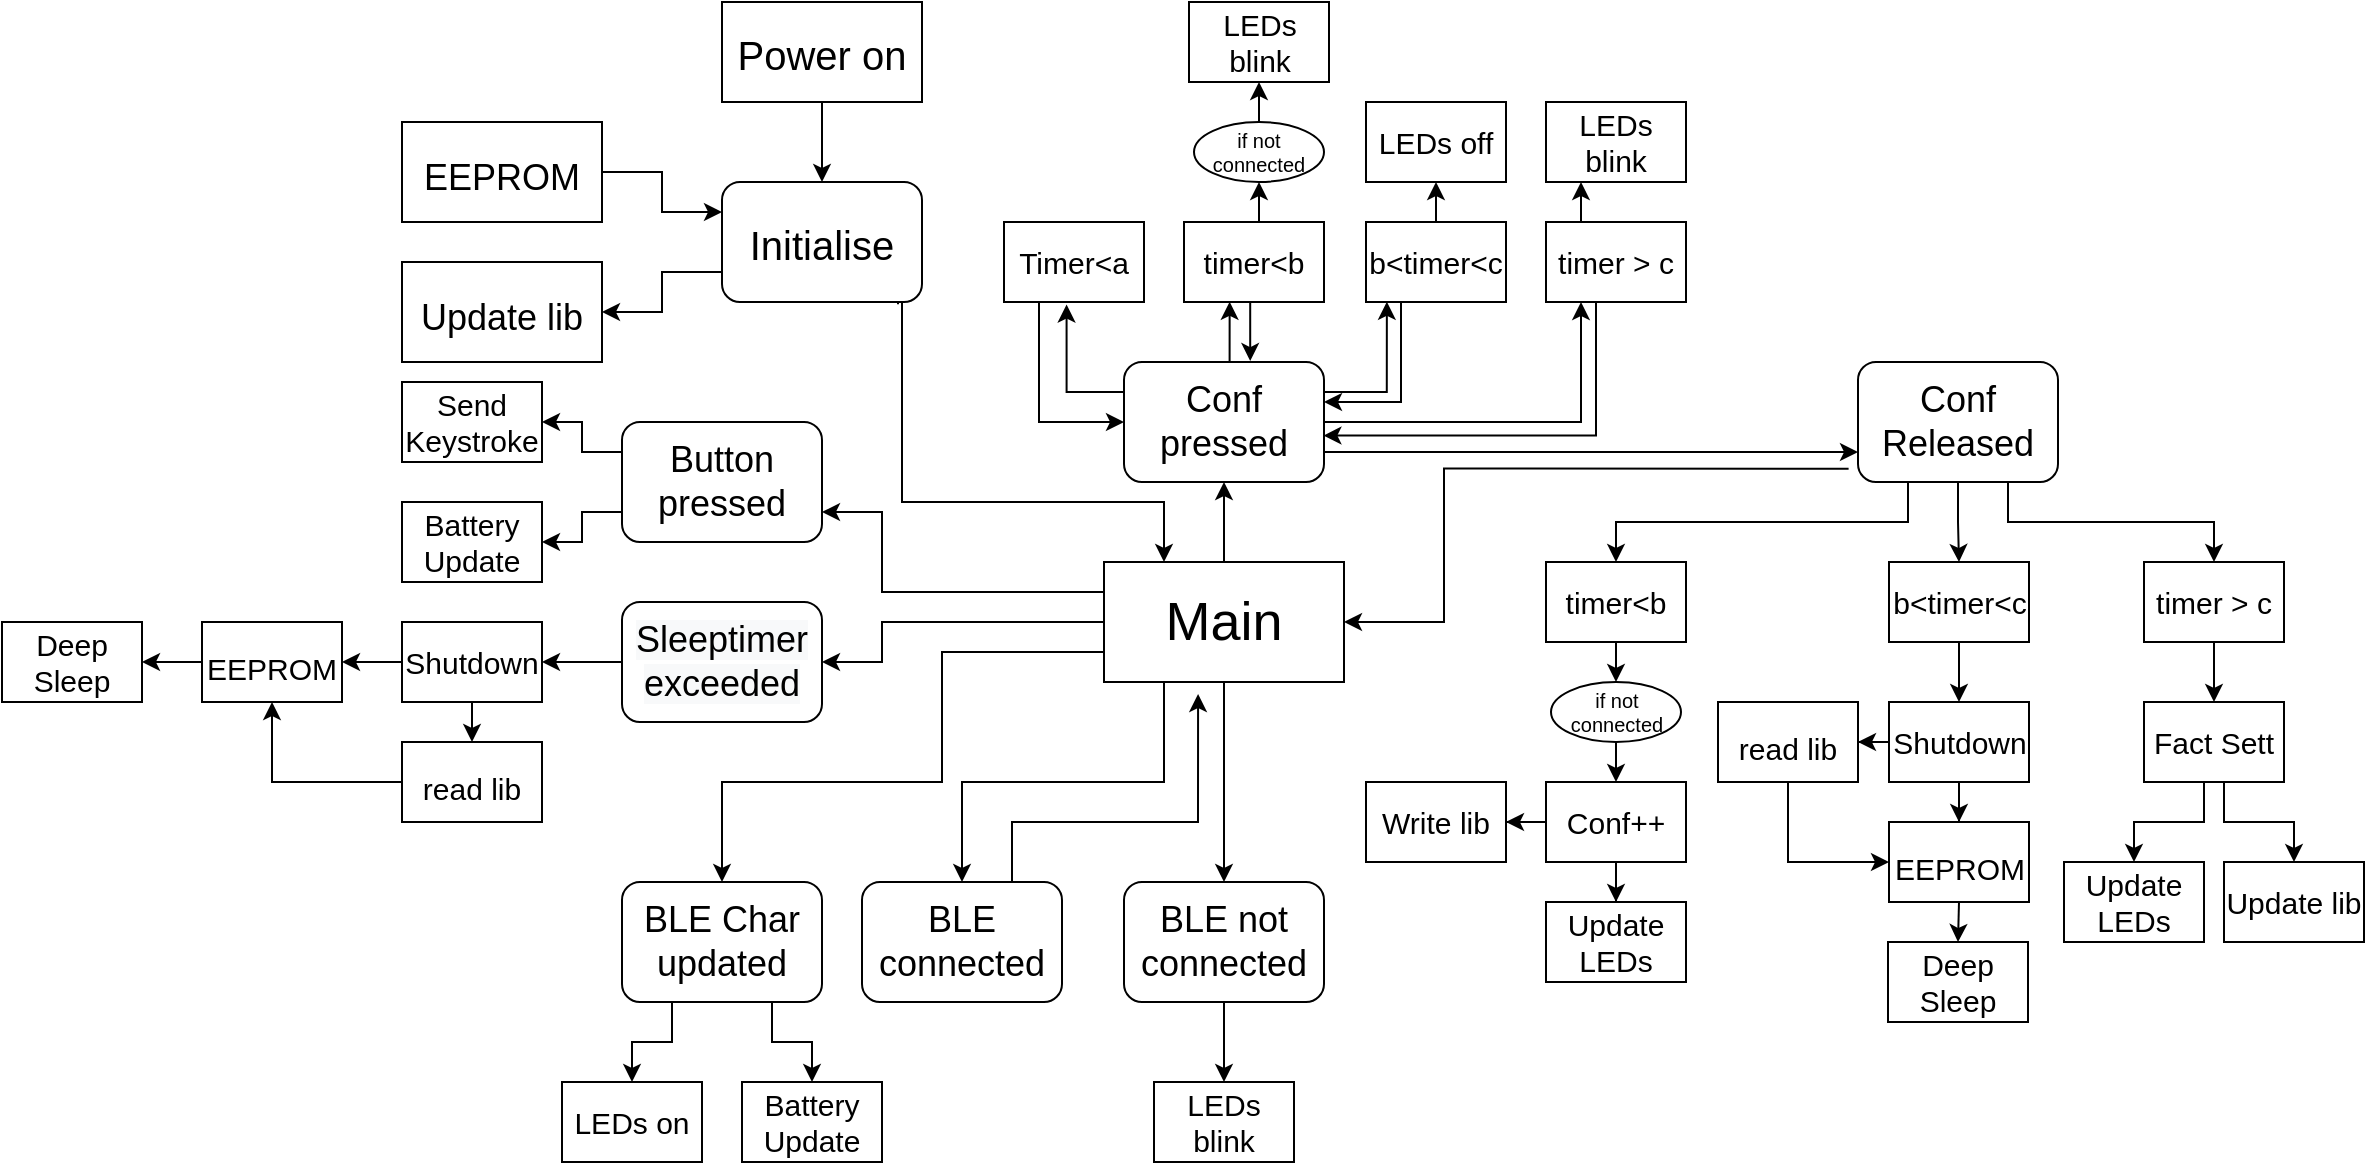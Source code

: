 <mxfile version="15.8.6" type="device"><diagram id="Z94yjj-HfkPt6-_1WQHR" name="Page-1"><mxGraphModel dx="2249" dy="705" grid="1" gridSize="10" guides="1" tooltips="1" connect="1" arrows="1" fold="1" page="1" pageScale="1" pageWidth="827" pageHeight="1169" math="0" shadow="0"><root><mxCell id="0"/><mxCell id="1" parent="0"/><mxCell id="6Ux2BfcbhiUZ5NhxdtOk-13" style="edgeStyle=orthogonalEdgeStyle;rounded=0;orthogonalLoop=1;jettySize=auto;html=1;fontSize=18;" parent="1" source="6Ux2BfcbhiUZ5NhxdtOk-1" target="6Ux2BfcbhiUZ5NhxdtOk-12" edge="1"><mxGeometry relative="1" as="geometry"/></mxCell><mxCell id="6Ux2BfcbhiUZ5NhxdtOk-123" style="edgeStyle=orthogonalEdgeStyle;rounded=0;orthogonalLoop=1;jettySize=auto;html=1;exitX=0;exitY=0.5;exitDx=0;exitDy=0;entryX=1;entryY=0.5;entryDx=0;entryDy=0;fontSize=15;" parent="1" source="6Ux2BfcbhiUZ5NhxdtOk-1" target="6Ux2BfcbhiUZ5NhxdtOk-120" edge="1"><mxGeometry relative="1" as="geometry"><Array as="points"><mxPoint x="360" y="390"/><mxPoint x="360" y="410"/></Array></mxGeometry></mxCell><mxCell id="6Ux2BfcbhiUZ5NhxdtOk-124" style="edgeStyle=orthogonalEdgeStyle;rounded=0;orthogonalLoop=1;jettySize=auto;html=1;exitX=0;exitY=0.75;exitDx=0;exitDy=0;fontSize=15;" parent="1" source="6Ux2BfcbhiUZ5NhxdtOk-1" edge="1"><mxGeometry relative="1" as="geometry"><mxPoint x="280" y="520" as="targetPoint"/><Array as="points"><mxPoint x="390" y="405"/><mxPoint x="390" y="470"/><mxPoint x="280" y="470"/></Array></mxGeometry></mxCell><mxCell id="6Ux2BfcbhiUZ5NhxdtOk-125" style="edgeStyle=orthogonalEdgeStyle;rounded=0;orthogonalLoop=1;jettySize=auto;html=1;exitX=0.25;exitY=1;exitDx=0;exitDy=0;entryX=0.5;entryY=0;entryDx=0;entryDy=0;fontSize=15;" parent="1" source="6Ux2BfcbhiUZ5NhxdtOk-1" target="6Ux2BfcbhiUZ5NhxdtOk-118" edge="1"><mxGeometry relative="1" as="geometry"/></mxCell><mxCell id="6Ux2BfcbhiUZ5NhxdtOk-126" style="edgeStyle=orthogonalEdgeStyle;rounded=0;orthogonalLoop=1;jettySize=auto;html=1;exitX=0.5;exitY=1;exitDx=0;exitDy=0;entryX=0.5;entryY=0;entryDx=0;entryDy=0;fontSize=15;" parent="1" source="6Ux2BfcbhiUZ5NhxdtOk-1" target="6Ux2BfcbhiUZ5NhxdtOk-119" edge="1"><mxGeometry relative="1" as="geometry"/></mxCell><mxCell id="6Ux2BfcbhiUZ5NhxdtOk-161" style="edgeStyle=orthogonalEdgeStyle;rounded=0;orthogonalLoop=1;jettySize=auto;html=1;exitX=0;exitY=0.25;exitDx=0;exitDy=0;entryX=1;entryY=0.75;entryDx=0;entryDy=0;fontSize=15;" parent="1" source="6Ux2BfcbhiUZ5NhxdtOk-1" target="6Ux2BfcbhiUZ5NhxdtOk-160" edge="1"><mxGeometry relative="1" as="geometry"><Array as="points"><mxPoint x="360" y="375"/><mxPoint x="360" y="335"/></Array></mxGeometry></mxCell><mxCell id="6Ux2BfcbhiUZ5NhxdtOk-1" value="&lt;font style=&quot;font-size: 27px&quot;&gt;Main&lt;/font&gt;" style="rounded=0;whiteSpace=wrap;html=1;fontSize=27;" parent="1" vertex="1"><mxGeometry x="471" y="360" width="120" height="60" as="geometry"/></mxCell><mxCell id="6Ux2BfcbhiUZ5NhxdtOk-11" style="edgeStyle=orthogonalEdgeStyle;rounded=0;orthogonalLoop=1;jettySize=auto;html=1;exitX=0;exitY=0.75;exitDx=0;exitDy=0;entryX=1;entryY=0.5;entryDx=0;entryDy=0;fontSize=20;" parent="1" source="6Ux2BfcbhiUZ5NhxdtOk-2" target="6Ux2BfcbhiUZ5NhxdtOk-9" edge="1"><mxGeometry relative="1" as="geometry"/></mxCell><mxCell id="6Ux2BfcbhiUZ5NhxdtOk-157" style="edgeStyle=orthogonalEdgeStyle;rounded=0;orthogonalLoop=1;jettySize=auto;html=1;exitX=0.88;exitY=1.019;exitDx=0;exitDy=0;entryX=0.25;entryY=0;entryDx=0;entryDy=0;fontSize=15;exitPerimeter=0;" parent="1" source="6Ux2BfcbhiUZ5NhxdtOk-2" target="6Ux2BfcbhiUZ5NhxdtOk-1" edge="1"><mxGeometry relative="1" as="geometry"><Array as="points"><mxPoint x="368" y="230"/><mxPoint x="370" y="230"/><mxPoint x="370" y="330"/><mxPoint x="501" y="330"/></Array></mxGeometry></mxCell><mxCell id="6Ux2BfcbhiUZ5NhxdtOk-2" value="&lt;font style=&quot;font-size: 20px&quot;&gt;Initialise&lt;/font&gt;" style="rounded=1;whiteSpace=wrap;html=1;fontSize=27;" parent="1" vertex="1"><mxGeometry x="280" y="170" width="100" height="60" as="geometry"/></mxCell><mxCell id="6Ux2BfcbhiUZ5NhxdtOk-6" style="edgeStyle=orthogonalEdgeStyle;rounded=0;orthogonalLoop=1;jettySize=auto;html=1;fontSize=20;" parent="1" source="6Ux2BfcbhiUZ5NhxdtOk-5" target="6Ux2BfcbhiUZ5NhxdtOk-2" edge="1"><mxGeometry relative="1" as="geometry"/></mxCell><mxCell id="6Ux2BfcbhiUZ5NhxdtOk-5" value="&lt;font style=&quot;font-size: 20px&quot;&gt;Power on&lt;/font&gt;" style="rounded=0;whiteSpace=wrap;html=1;fontSize=27;" parent="1" vertex="1"><mxGeometry x="280" y="80" width="100" height="50" as="geometry"/></mxCell><mxCell id="6Ux2BfcbhiUZ5NhxdtOk-8" style="edgeStyle=orthogonalEdgeStyle;rounded=0;orthogonalLoop=1;jettySize=auto;html=1;fontSize=20;entryX=0;entryY=0.25;entryDx=0;entryDy=0;" parent="1" source="6Ux2BfcbhiUZ5NhxdtOk-7" target="6Ux2BfcbhiUZ5NhxdtOk-2" edge="1"><mxGeometry relative="1" as="geometry"/></mxCell><mxCell id="6Ux2BfcbhiUZ5NhxdtOk-7" value="&lt;font style=&quot;font-size: 18px&quot;&gt;EEPROM&lt;/font&gt;" style="rounded=0;whiteSpace=wrap;html=1;fontSize=27;" parent="1" vertex="1"><mxGeometry x="120" y="140" width="100" height="50" as="geometry"/></mxCell><mxCell id="6Ux2BfcbhiUZ5NhxdtOk-9" value="&lt;font style=&quot;font-size: 18px&quot;&gt;Update lib&lt;/font&gt;" style="rounded=0;whiteSpace=wrap;html=1;fontSize=27;" parent="1" vertex="1"><mxGeometry x="120" y="210" width="100" height="50" as="geometry"/></mxCell><mxCell id="6Ux2BfcbhiUZ5NhxdtOk-54" style="edgeStyle=orthogonalEdgeStyle;rounded=0;orthogonalLoop=1;jettySize=auto;html=1;exitX=0;exitY=0.25;exitDx=0;exitDy=0;entryX=0.447;entryY=1.032;entryDx=0;entryDy=0;entryPerimeter=0;fontSize=15;" parent="1" source="6Ux2BfcbhiUZ5NhxdtOk-12" target="6Ux2BfcbhiUZ5NhxdtOk-50" edge="1"><mxGeometry relative="1" as="geometry"/></mxCell><mxCell id="6Ux2BfcbhiUZ5NhxdtOk-56" value="" style="edgeStyle=orthogonalEdgeStyle;rounded=0;orthogonalLoop=1;jettySize=auto;html=1;fontSize=15;" parent="1" source="6Ux2BfcbhiUZ5NhxdtOk-12" target="6Ux2BfcbhiUZ5NhxdtOk-55" edge="1"><mxGeometry relative="1" as="geometry"><Array as="points"><mxPoint x="621" y="305"/><mxPoint x="621" y="305"/></Array></mxGeometry></mxCell><mxCell id="6Ux2BfcbhiUZ5NhxdtOk-61" style="edgeStyle=orthogonalEdgeStyle;rounded=0;orthogonalLoop=1;jettySize=auto;html=1;exitX=1;exitY=0.25;exitDx=0;exitDy=0;entryX=0.149;entryY=0.997;entryDx=0;entryDy=0;entryPerimeter=0;fontSize=15;" parent="1" source="6Ux2BfcbhiUZ5NhxdtOk-12" target="6Ux2BfcbhiUZ5NhxdtOk-21" edge="1"><mxGeometry relative="1" as="geometry"/></mxCell><mxCell id="6Ux2BfcbhiUZ5NhxdtOk-63" style="edgeStyle=orthogonalEdgeStyle;rounded=0;orthogonalLoop=1;jettySize=auto;html=1;exitX=1;exitY=0.5;exitDx=0;exitDy=0;entryX=0.25;entryY=1;entryDx=0;entryDy=0;fontSize=15;" parent="1" source="6Ux2BfcbhiUZ5NhxdtOk-12" target="6Ux2BfcbhiUZ5NhxdtOk-30" edge="1"><mxGeometry relative="1" as="geometry"/></mxCell><mxCell id="6Ux2BfcbhiUZ5NhxdtOk-67" style="edgeStyle=orthogonalEdgeStyle;rounded=0;orthogonalLoop=1;jettySize=auto;html=1;exitX=0.5;exitY=0;exitDx=0;exitDy=0;entryX=0.326;entryY=0.997;entryDx=0;entryDy=0;entryPerimeter=0;fontSize=15;" parent="1" source="6Ux2BfcbhiUZ5NhxdtOk-12" target="6Ux2BfcbhiUZ5NhxdtOk-66" edge="1"><mxGeometry relative="1" as="geometry"/></mxCell><mxCell id="6Ux2BfcbhiUZ5NhxdtOk-12" value="&lt;font style=&quot;font-size: 18px&quot;&gt;Conf pressed&lt;/font&gt;" style="rounded=1;whiteSpace=wrap;html=1;fontSize=18;" parent="1" vertex="1"><mxGeometry x="481" y="260" width="100" height="60" as="geometry"/></mxCell><mxCell id="6Ux2BfcbhiUZ5NhxdtOk-24" style="edgeStyle=orthogonalEdgeStyle;rounded=0;orthogonalLoop=1;jettySize=auto;html=1;exitX=0.5;exitY=0;exitDx=0;exitDy=0;entryX=0.5;entryY=1;entryDx=0;entryDy=0;fontSize=15;" parent="1" source="6Ux2BfcbhiUZ5NhxdtOk-21" target="6Ux2BfcbhiUZ5NhxdtOk-23" edge="1"><mxGeometry relative="1" as="geometry"/></mxCell><mxCell id="6Ux2BfcbhiUZ5NhxdtOk-62" style="edgeStyle=orthogonalEdgeStyle;rounded=0;orthogonalLoop=1;jettySize=auto;html=1;exitX=0.25;exitY=1;exitDx=0;exitDy=0;entryX=1;entryY=0.333;entryDx=0;entryDy=0;entryPerimeter=0;fontSize=15;" parent="1" source="6Ux2BfcbhiUZ5NhxdtOk-21" target="6Ux2BfcbhiUZ5NhxdtOk-12" edge="1"><mxGeometry relative="1" as="geometry"/></mxCell><mxCell id="6Ux2BfcbhiUZ5NhxdtOk-21" value="&lt;font style=&quot;font-size: 15px&quot;&gt;b&amp;lt;timer&amp;lt;c&lt;/font&gt;" style="rounded=0;whiteSpace=wrap;html=1;fontSize=10;" parent="1" vertex="1"><mxGeometry x="602" y="190" width="70" height="40" as="geometry"/></mxCell><mxCell id="6Ux2BfcbhiUZ5NhxdtOk-23" value="LEDs off" style="rounded=0;whiteSpace=wrap;html=1;fontSize=15;" parent="1" vertex="1"><mxGeometry x="602" y="130" width="70" height="40" as="geometry"/></mxCell><mxCell id="6Ux2BfcbhiUZ5NhxdtOk-39" style="edgeStyle=orthogonalEdgeStyle;rounded=0;orthogonalLoop=1;jettySize=auto;html=1;exitX=0.25;exitY=0;exitDx=0;exitDy=0;entryX=0.25;entryY=1;entryDx=0;entryDy=0;fontSize=15;" parent="1" source="6Ux2BfcbhiUZ5NhxdtOk-30" target="6Ux2BfcbhiUZ5NhxdtOk-34" edge="1"><mxGeometry relative="1" as="geometry"/></mxCell><mxCell id="6Ux2BfcbhiUZ5NhxdtOk-65" style="edgeStyle=orthogonalEdgeStyle;rounded=0;orthogonalLoop=1;jettySize=auto;html=1;entryX=0.997;entryY=0.613;entryDx=0;entryDy=0;entryPerimeter=0;fontSize=15;" parent="1" source="6Ux2BfcbhiUZ5NhxdtOk-30" target="6Ux2BfcbhiUZ5NhxdtOk-12" edge="1"><mxGeometry relative="1" as="geometry"><Array as="points"><mxPoint x="717" y="297"/></Array></mxGeometry></mxCell><mxCell id="6Ux2BfcbhiUZ5NhxdtOk-30" value="timer &amp;gt; c" style="rounded=0;whiteSpace=wrap;html=1;fontSize=15;" parent="1" vertex="1"><mxGeometry x="692" y="190" width="70" height="40" as="geometry"/></mxCell><mxCell id="6Ux2BfcbhiUZ5NhxdtOk-34" value="LEDs&lt;br&gt;blink" style="rounded=0;whiteSpace=wrap;html=1;fontSize=15;" parent="1" vertex="1"><mxGeometry x="692" y="130" width="70" height="40" as="geometry"/></mxCell><mxCell id="6Ux2BfcbhiUZ5NhxdtOk-53" style="edgeStyle=orthogonalEdgeStyle;rounded=0;orthogonalLoop=1;jettySize=auto;html=1;exitX=0.25;exitY=1;exitDx=0;exitDy=0;entryX=0;entryY=0.5;entryDx=0;entryDy=0;fontSize=15;" parent="1" source="6Ux2BfcbhiUZ5NhxdtOk-50" target="6Ux2BfcbhiUZ5NhxdtOk-12" edge="1"><mxGeometry relative="1" as="geometry"/></mxCell><mxCell id="6Ux2BfcbhiUZ5NhxdtOk-50" value="&lt;font style=&quot;font-size: 15px&quot;&gt;Timer&amp;lt;a&lt;/font&gt;" style="rounded=0;whiteSpace=wrap;html=1;fontSize=10;" parent="1" vertex="1"><mxGeometry x="421" y="190" width="70" height="40" as="geometry"/></mxCell><mxCell id="6Ux2BfcbhiUZ5NhxdtOk-82" style="edgeStyle=orthogonalEdgeStyle;rounded=0;orthogonalLoop=1;jettySize=auto;html=1;exitX=0.25;exitY=1;exitDx=0;exitDy=0;entryX=0.5;entryY=0;entryDx=0;entryDy=0;fontSize=15;" parent="1" source="6Ux2BfcbhiUZ5NhxdtOk-55" target="6Ux2BfcbhiUZ5NhxdtOk-81" edge="1"><mxGeometry relative="1" as="geometry"/></mxCell><mxCell id="6Ux2BfcbhiUZ5NhxdtOk-84" style="edgeStyle=orthogonalEdgeStyle;rounded=0;orthogonalLoop=1;jettySize=auto;html=1;exitX=0.75;exitY=1;exitDx=0;exitDy=0;entryX=0.5;entryY=0;entryDx=0;entryDy=0;fontSize=15;" parent="1" source="6Ux2BfcbhiUZ5NhxdtOk-55" target="6Ux2BfcbhiUZ5NhxdtOk-80" edge="1"><mxGeometry relative="1" as="geometry"/></mxCell><mxCell id="6Ux2BfcbhiUZ5NhxdtOk-116" style="edgeStyle=orthogonalEdgeStyle;rounded=0;orthogonalLoop=1;jettySize=auto;html=1;exitX=-0.047;exitY=0.889;exitDx=0;exitDy=0;entryX=1;entryY=0.5;entryDx=0;entryDy=0;fontSize=15;exitPerimeter=0;" parent="1" source="6Ux2BfcbhiUZ5NhxdtOk-55" target="6Ux2BfcbhiUZ5NhxdtOk-1" edge="1"><mxGeometry relative="1" as="geometry"><Array as="points"><mxPoint x="641" y="313"/><mxPoint x="641" y="390"/></Array></mxGeometry></mxCell><mxCell id="6Ux2BfcbhiUZ5NhxdtOk-156" style="edgeStyle=orthogonalEdgeStyle;rounded=0;orthogonalLoop=1;jettySize=auto;html=1;exitX=0.5;exitY=1;exitDx=0;exitDy=0;entryX=0.5;entryY=0;entryDx=0;entryDy=0;fontSize=15;" parent="1" source="6Ux2BfcbhiUZ5NhxdtOk-55" target="6Ux2BfcbhiUZ5NhxdtOk-154" edge="1"><mxGeometry relative="1" as="geometry"/></mxCell><mxCell id="6Ux2BfcbhiUZ5NhxdtOk-55" value="Conf Released" style="whiteSpace=wrap;html=1;rounded=1;fontSize=18;" parent="1" vertex="1"><mxGeometry x="848" y="260" width="100" height="60" as="geometry"/></mxCell><mxCell id="6Ux2BfcbhiUZ5NhxdtOk-68" style="edgeStyle=orthogonalEdgeStyle;rounded=0;orthogonalLoop=1;jettySize=auto;html=1;exitX=0.5;exitY=1;exitDx=0;exitDy=0;entryX=0.631;entryY=-0.008;entryDx=0;entryDy=0;entryPerimeter=0;fontSize=15;" parent="1" source="6Ux2BfcbhiUZ5NhxdtOk-66" target="6Ux2BfcbhiUZ5NhxdtOk-12" edge="1"><mxGeometry relative="1" as="geometry"/></mxCell><mxCell id="6Ux2BfcbhiUZ5NhxdtOk-73" style="edgeStyle=orthogonalEdgeStyle;rounded=0;orthogonalLoop=1;jettySize=auto;html=1;exitX=0.5;exitY=0;exitDx=0;exitDy=0;entryX=0.5;entryY=1;entryDx=0;entryDy=0;fontSize=15;" parent="1" source="6Ux2BfcbhiUZ5NhxdtOk-66" target="6Ux2BfcbhiUZ5NhxdtOk-71" edge="1"><mxGeometry relative="1" as="geometry"/></mxCell><mxCell id="6Ux2BfcbhiUZ5NhxdtOk-66" value="&lt;font style=&quot;font-size: 15px&quot;&gt;timer&amp;lt;b&lt;/font&gt;" style="rounded=0;whiteSpace=wrap;html=1;fontSize=10;" parent="1" vertex="1"><mxGeometry x="511" y="190" width="70" height="40" as="geometry"/></mxCell><mxCell id="6Ux2BfcbhiUZ5NhxdtOk-75" style="edgeStyle=orthogonalEdgeStyle;rounded=0;orthogonalLoop=1;jettySize=auto;html=1;exitX=0.5;exitY=0;exitDx=0;exitDy=0;entryX=0.5;entryY=1;entryDx=0;entryDy=0;fontSize=15;" parent="1" source="6Ux2BfcbhiUZ5NhxdtOk-71" target="6Ux2BfcbhiUZ5NhxdtOk-74" edge="1"><mxGeometry relative="1" as="geometry"/></mxCell><mxCell id="6Ux2BfcbhiUZ5NhxdtOk-71" value="if not connected" style="ellipse;whiteSpace=wrap;html=1;rounded=0;fontSize=10;" parent="1" vertex="1"><mxGeometry x="516" y="140" width="65" height="30" as="geometry"/></mxCell><mxCell id="6Ux2BfcbhiUZ5NhxdtOk-74" value="LEDs blink" style="rounded=0;whiteSpace=wrap;html=1;fontSize=15;" parent="1" vertex="1"><mxGeometry x="513.5" y="80" width="70" height="40" as="geometry"/></mxCell><mxCell id="6Ux2BfcbhiUZ5NhxdtOk-113" style="edgeStyle=orthogonalEdgeStyle;rounded=0;orthogonalLoop=1;jettySize=auto;html=1;exitX=0.25;exitY=1;exitDx=0;exitDy=0;fontSize=15;" parent="1" source="6Ux2BfcbhiUZ5NhxdtOk-76" target="6Ux2BfcbhiUZ5NhxdtOk-78" edge="1"><mxGeometry relative="1" as="geometry"><Array as="points"><mxPoint x="1021" y="470"/><mxPoint x="1021" y="490"/><mxPoint x="986" y="490"/></Array></mxGeometry></mxCell><mxCell id="6Ux2BfcbhiUZ5NhxdtOk-115" style="edgeStyle=orthogonalEdgeStyle;rounded=0;orthogonalLoop=1;jettySize=auto;html=1;exitX=0.75;exitY=1;exitDx=0;exitDy=0;entryX=0.5;entryY=0;entryDx=0;entryDy=0;fontSize=15;" parent="1" source="6Ux2BfcbhiUZ5NhxdtOk-76" target="6Ux2BfcbhiUZ5NhxdtOk-77" edge="1"><mxGeometry relative="1" as="geometry"><Array as="points"><mxPoint x="1031" y="470"/><mxPoint x="1031" y="490"/><mxPoint x="1066" y="490"/></Array></mxGeometry></mxCell><mxCell id="6Ux2BfcbhiUZ5NhxdtOk-76" value="Fact Sett" style="rounded=0;whiteSpace=wrap;html=1;fontSize=15;" parent="1" vertex="1"><mxGeometry x="991" y="430" width="70" height="40" as="geometry"/></mxCell><mxCell id="6Ux2BfcbhiUZ5NhxdtOk-77" value="Update lib" style="rounded=0;whiteSpace=wrap;html=1;fontSize=15;" parent="1" vertex="1"><mxGeometry x="1031" y="510" width="70" height="40" as="geometry"/></mxCell><mxCell id="6Ux2BfcbhiUZ5NhxdtOk-78" value="Update LEDs" style="rounded=0;whiteSpace=wrap;html=1;fontSize=15;" parent="1" vertex="1"><mxGeometry x="951" y="510" width="70" height="40" as="geometry"/></mxCell><mxCell id="6Ux2BfcbhiUZ5NhxdtOk-105" style="edgeStyle=orthogonalEdgeStyle;rounded=0;orthogonalLoop=1;jettySize=auto;html=1;exitX=0.5;exitY=1;exitDx=0;exitDy=0;fontSize=15;" parent="1" source="6Ux2BfcbhiUZ5NhxdtOk-79" target="6Ux2BfcbhiUZ5NhxdtOk-94" edge="1"><mxGeometry relative="1" as="geometry"/></mxCell><mxCell id="6Ux2BfcbhiUZ5NhxdtOk-106" style="edgeStyle=orthogonalEdgeStyle;rounded=0;orthogonalLoop=1;jettySize=auto;html=1;exitX=0;exitY=0.5;exitDx=0;exitDy=0;fontSize=15;" parent="1" source="6Ux2BfcbhiUZ5NhxdtOk-79" target="6Ux2BfcbhiUZ5NhxdtOk-96" edge="1"><mxGeometry relative="1" as="geometry"/></mxCell><mxCell id="6Ux2BfcbhiUZ5NhxdtOk-79" value="&lt;font style=&quot;font-size: 15px&quot;&gt;Shutdown&lt;/font&gt;" style="rounded=0;whiteSpace=wrap;html=1;fontSize=10;" parent="1" vertex="1"><mxGeometry x="863.5" y="430" width="70" height="40" as="geometry"/></mxCell><mxCell id="6Ux2BfcbhiUZ5NhxdtOk-108" style="edgeStyle=orthogonalEdgeStyle;rounded=0;orthogonalLoop=1;jettySize=auto;html=1;exitX=0.5;exitY=1;exitDx=0;exitDy=0;fontSize=15;" parent="1" source="6Ux2BfcbhiUZ5NhxdtOk-80" target="6Ux2BfcbhiUZ5NhxdtOk-76" edge="1"><mxGeometry relative="1" as="geometry"/></mxCell><mxCell id="6Ux2BfcbhiUZ5NhxdtOk-80" value="timer &amp;gt; c" style="rounded=0;whiteSpace=wrap;html=1;fontSize=15;" parent="1" vertex="1"><mxGeometry x="991" y="360" width="70" height="40" as="geometry"/></mxCell><mxCell id="6Ux2BfcbhiUZ5NhxdtOk-88" style="edgeStyle=orthogonalEdgeStyle;rounded=0;orthogonalLoop=1;jettySize=auto;html=1;exitX=0.5;exitY=1;exitDx=0;exitDy=0;entryX=0.5;entryY=0;entryDx=0;entryDy=0;fontSize=15;" parent="1" source="6Ux2BfcbhiUZ5NhxdtOk-81" target="6Ux2BfcbhiUZ5NhxdtOk-87" edge="1"><mxGeometry relative="1" as="geometry"/></mxCell><mxCell id="6Ux2BfcbhiUZ5NhxdtOk-81" value="&lt;font style=&quot;font-size: 15px&quot;&gt;timer&amp;lt;b&lt;/font&gt;" style="rounded=0;whiteSpace=wrap;html=1;fontSize=10;" parent="1" vertex="1"><mxGeometry x="692" y="360" width="70" height="40" as="geometry"/></mxCell><mxCell id="6Ux2BfcbhiUZ5NhxdtOk-91" value="" style="edgeStyle=orthogonalEdgeStyle;rounded=0;orthogonalLoop=1;jettySize=auto;html=1;fontSize=15;" parent="1" source="6Ux2BfcbhiUZ5NhxdtOk-85" target="6Ux2BfcbhiUZ5NhxdtOk-90" edge="1"><mxGeometry relative="1" as="geometry"/></mxCell><mxCell id="6Ux2BfcbhiUZ5NhxdtOk-93" value="" style="edgeStyle=orthogonalEdgeStyle;rounded=0;orthogonalLoop=1;jettySize=auto;html=1;fontSize=15;" parent="1" source="6Ux2BfcbhiUZ5NhxdtOk-85" target="6Ux2BfcbhiUZ5NhxdtOk-92" edge="1"><mxGeometry relative="1" as="geometry"/></mxCell><mxCell id="6Ux2BfcbhiUZ5NhxdtOk-85" value="&lt;span style=&quot;font-size: 15px&quot;&gt;Conf++&lt;/span&gt;" style="rounded=0;whiteSpace=wrap;html=1;fontSize=10;" parent="1" vertex="1"><mxGeometry x="692" y="470" width="70" height="40" as="geometry"/></mxCell><mxCell id="6Ux2BfcbhiUZ5NhxdtOk-89" style="edgeStyle=orthogonalEdgeStyle;rounded=0;orthogonalLoop=1;jettySize=auto;html=1;exitX=0.5;exitY=1;exitDx=0;exitDy=0;entryX=0.5;entryY=0;entryDx=0;entryDy=0;fontSize=15;" parent="1" source="6Ux2BfcbhiUZ5NhxdtOk-87" target="6Ux2BfcbhiUZ5NhxdtOk-85" edge="1"><mxGeometry relative="1" as="geometry"/></mxCell><mxCell id="6Ux2BfcbhiUZ5NhxdtOk-87" value="if not connected" style="ellipse;whiteSpace=wrap;html=1;rounded=0;fontSize=10;" parent="1" vertex="1"><mxGeometry x="694.5" y="420" width="65" height="30" as="geometry"/></mxCell><mxCell id="6Ux2BfcbhiUZ5NhxdtOk-90" value="&lt;span style=&quot;font-size: 15px&quot;&gt;Write lib&lt;/span&gt;" style="rounded=0;whiteSpace=wrap;html=1;fontSize=10;" parent="1" vertex="1"><mxGeometry x="602" y="470" width="70" height="40" as="geometry"/></mxCell><mxCell id="6Ux2BfcbhiUZ5NhxdtOk-92" value="&lt;span style=&quot;font-size: 15px&quot;&gt;Update LEDs&lt;/span&gt;" style="rounded=0;whiteSpace=wrap;html=1;fontSize=10;" parent="1" vertex="1"><mxGeometry x="692" y="530" width="70" height="40" as="geometry"/></mxCell><mxCell id="6Ux2BfcbhiUZ5NhxdtOk-104" style="edgeStyle=orthogonalEdgeStyle;rounded=0;orthogonalLoop=1;jettySize=auto;html=1;exitX=0.5;exitY=1;exitDx=0;exitDy=0;entryX=0.5;entryY=0;entryDx=0;entryDy=0;fontSize=15;" parent="1" source="6Ux2BfcbhiUZ5NhxdtOk-94" target="6Ux2BfcbhiUZ5NhxdtOk-103" edge="1"><mxGeometry relative="1" as="geometry"/></mxCell><mxCell id="6Ux2BfcbhiUZ5NhxdtOk-94" value="&lt;font style=&quot;font-size: 15px&quot;&gt;EEPROM&lt;/font&gt;" style="rounded=0;whiteSpace=wrap;html=1;fontSize=27;" parent="1" vertex="1"><mxGeometry x="863.5" y="490" width="70" height="40" as="geometry"/></mxCell><mxCell id="6Ux2BfcbhiUZ5NhxdtOk-107" style="edgeStyle=orthogonalEdgeStyle;rounded=0;orthogonalLoop=1;jettySize=auto;html=1;exitX=0.5;exitY=1;exitDx=0;exitDy=0;entryX=0;entryY=0.5;entryDx=0;entryDy=0;fontSize=15;" parent="1" source="6Ux2BfcbhiUZ5NhxdtOk-96" target="6Ux2BfcbhiUZ5NhxdtOk-94" edge="1"><mxGeometry relative="1" as="geometry"/></mxCell><mxCell id="6Ux2BfcbhiUZ5NhxdtOk-96" value="&lt;font style=&quot;font-size: 15px&quot;&gt;read lib&lt;/font&gt;" style="rounded=0;whiteSpace=wrap;html=1;fontSize=27;" parent="1" vertex="1"><mxGeometry x="778" y="430" width="70" height="40" as="geometry"/></mxCell><mxCell id="6Ux2BfcbhiUZ5NhxdtOk-103" value="Deep Sleep" style="rounded=0;whiteSpace=wrap;html=1;fontSize=15;" parent="1" vertex="1"><mxGeometry x="863" y="550" width="70" height="40" as="geometry"/></mxCell><mxCell id="rmOkeVp6PDFHjYnPAG3d-7" style="edgeStyle=orthogonalEdgeStyle;rounded=0;orthogonalLoop=1;jettySize=auto;html=1;exitX=0.25;exitY=1;exitDx=0;exitDy=0;entryX=0.5;entryY=0;entryDx=0;entryDy=0;" edge="1" parent="1" source="6Ux2BfcbhiUZ5NhxdtOk-117" target="rmOkeVp6PDFHjYnPAG3d-5"><mxGeometry relative="1" as="geometry"/></mxCell><mxCell id="rmOkeVp6PDFHjYnPAG3d-8" style="edgeStyle=orthogonalEdgeStyle;rounded=0;orthogonalLoop=1;jettySize=auto;html=1;exitX=0.75;exitY=1;exitDx=0;exitDy=0;entryX=0.5;entryY=0;entryDx=0;entryDy=0;" edge="1" parent="1" source="6Ux2BfcbhiUZ5NhxdtOk-117" target="rmOkeVp6PDFHjYnPAG3d-6"><mxGeometry relative="1" as="geometry"/></mxCell><mxCell id="6Ux2BfcbhiUZ5NhxdtOk-117" value="&lt;font style=&quot;font-size: 18px&quot;&gt;BLE Char updated&lt;br&gt;&lt;/font&gt;" style="rounded=1;whiteSpace=wrap;html=1;fontSize=18;" parent="1" vertex="1"><mxGeometry x="230" y="520" width="100" height="60" as="geometry"/></mxCell><mxCell id="rmOkeVp6PDFHjYnPAG3d-9" style="edgeStyle=orthogonalEdgeStyle;rounded=0;orthogonalLoop=1;jettySize=auto;html=1;exitX=0.75;exitY=0;exitDx=0;exitDy=0;entryX=0.392;entryY=1.1;entryDx=0;entryDy=0;entryPerimeter=0;" edge="1" parent="1" source="6Ux2BfcbhiUZ5NhxdtOk-118" target="6Ux2BfcbhiUZ5NhxdtOk-1"><mxGeometry relative="1" as="geometry"><Array as="points"><mxPoint x="425" y="490"/><mxPoint x="518" y="490"/></Array></mxGeometry></mxCell><mxCell id="6Ux2BfcbhiUZ5NhxdtOk-118" value="&lt;font style=&quot;font-size: 18px&quot;&gt;BLE connected&lt;/font&gt;" style="rounded=1;whiteSpace=wrap;html=1;fontSize=18;" parent="1" vertex="1"><mxGeometry x="350" y="520" width="100" height="60" as="geometry"/></mxCell><mxCell id="rmOkeVp6PDFHjYnPAG3d-11" style="edgeStyle=orthogonalEdgeStyle;rounded=0;orthogonalLoop=1;jettySize=auto;html=1;exitX=0.5;exitY=1;exitDx=0;exitDy=0;entryX=0.5;entryY=0;entryDx=0;entryDy=0;" edge="1" parent="1" source="6Ux2BfcbhiUZ5NhxdtOk-119" target="rmOkeVp6PDFHjYnPAG3d-10"><mxGeometry relative="1" as="geometry"/></mxCell><mxCell id="6Ux2BfcbhiUZ5NhxdtOk-119" value="&lt;font style=&quot;font-size: 18px&quot;&gt;BLE not connected&lt;/font&gt;" style="rounded=1;whiteSpace=wrap;html=1;fontSize=18;" parent="1" vertex="1"><mxGeometry x="481" y="520" width="100" height="60" as="geometry"/></mxCell><mxCell id="6Ux2BfcbhiUZ5NhxdtOk-138" style="edgeStyle=orthogonalEdgeStyle;rounded=0;orthogonalLoop=1;jettySize=auto;html=1;exitX=0;exitY=0.5;exitDx=0;exitDy=0;fontSize=15;" parent="1" source="6Ux2BfcbhiUZ5NhxdtOk-120" target="6Ux2BfcbhiUZ5NhxdtOk-137" edge="1"><mxGeometry relative="1" as="geometry"/></mxCell><mxCell id="6Ux2BfcbhiUZ5NhxdtOk-120" value="&#10;&#10;&lt;span style=&quot;color: rgb(0, 0, 0); font-family: helvetica; font-size: 18px; font-style: normal; font-weight: 400; letter-spacing: normal; text-align: center; text-indent: 0px; text-transform: none; word-spacing: 0px; background-color: rgb(248, 249, 250); display: inline; float: none;&quot;&gt;Sleeptimer&lt;/span&gt;&lt;br style=&quot;color: rgb(0, 0, 0); font-family: helvetica; font-size: 18px; font-style: normal; font-weight: 400; letter-spacing: normal; text-align: center; text-indent: 0px; text-transform: none; word-spacing: 0px; background-color: rgb(248, 249, 250);&quot;&gt;&lt;span style=&quot;color: rgb(0, 0, 0); font-family: helvetica; font-size: 18px; font-style: normal; font-weight: 400; letter-spacing: normal; text-align: center; text-indent: 0px; text-transform: none; word-spacing: 0px; background-color: rgb(248, 249, 250); display: inline; float: none;&quot;&gt;exceeded&lt;/span&gt;&#10;&#10;" style="rounded=1;whiteSpace=wrap;html=1;fontSize=18;" parent="1" vertex="1"><mxGeometry x="230" y="380" width="100" height="60" as="geometry"/></mxCell><mxCell id="6Ux2BfcbhiUZ5NhxdtOk-140" style="edgeStyle=orthogonalEdgeStyle;rounded=0;orthogonalLoop=1;jettySize=auto;html=1;exitX=0.5;exitY=1;exitDx=0;exitDy=0;entryX=0.5;entryY=0;entryDx=0;entryDy=0;fontSize=15;" parent="1" source="6Ux2BfcbhiUZ5NhxdtOk-137" target="6Ux2BfcbhiUZ5NhxdtOk-139" edge="1"><mxGeometry relative="1" as="geometry"/></mxCell><mxCell id="6Ux2BfcbhiUZ5NhxdtOk-143" style="edgeStyle=orthogonalEdgeStyle;rounded=0;orthogonalLoop=1;jettySize=auto;html=1;exitX=0;exitY=0.5;exitDx=0;exitDy=0;entryX=1;entryY=0.5;entryDx=0;entryDy=0;fontSize=15;" parent="1" source="6Ux2BfcbhiUZ5NhxdtOk-137" target="6Ux2BfcbhiUZ5NhxdtOk-141" edge="1"><mxGeometry relative="1" as="geometry"/></mxCell><mxCell id="6Ux2BfcbhiUZ5NhxdtOk-137" value="&lt;font style=&quot;font-size: 15px&quot;&gt;Shutdown&lt;/font&gt;" style="rounded=0;whiteSpace=wrap;html=1;fontSize=10;" parent="1" vertex="1"><mxGeometry x="120" y="390" width="70" height="40" as="geometry"/></mxCell><mxCell id="6Ux2BfcbhiUZ5NhxdtOk-142" style="edgeStyle=orthogonalEdgeStyle;rounded=0;orthogonalLoop=1;jettySize=auto;html=1;exitX=0;exitY=0.5;exitDx=0;exitDy=0;entryX=0.5;entryY=1;entryDx=0;entryDy=0;fontSize=15;" parent="1" source="6Ux2BfcbhiUZ5NhxdtOk-139" target="6Ux2BfcbhiUZ5NhxdtOk-141" edge="1"><mxGeometry relative="1" as="geometry"/></mxCell><mxCell id="6Ux2BfcbhiUZ5NhxdtOk-139" value="&lt;font style=&quot;font-size: 15px&quot;&gt;read lib&lt;/font&gt;" style="rounded=0;whiteSpace=wrap;html=1;fontSize=27;" parent="1" vertex="1"><mxGeometry x="120" y="450" width="70" height="40" as="geometry"/></mxCell><mxCell id="6Ux2BfcbhiUZ5NhxdtOk-145" style="edgeStyle=orthogonalEdgeStyle;rounded=0;orthogonalLoop=1;jettySize=auto;html=1;exitX=0;exitY=0.5;exitDx=0;exitDy=0;entryX=1;entryY=0.5;entryDx=0;entryDy=0;fontSize=15;" parent="1" source="6Ux2BfcbhiUZ5NhxdtOk-141" target="6Ux2BfcbhiUZ5NhxdtOk-144" edge="1"><mxGeometry relative="1" as="geometry"/></mxCell><mxCell id="6Ux2BfcbhiUZ5NhxdtOk-141" value="&lt;font style=&quot;font-size: 15px&quot;&gt;EEPROM&lt;/font&gt;" style="rounded=0;whiteSpace=wrap;html=1;fontSize=27;" parent="1" vertex="1"><mxGeometry x="20" y="390" width="70" height="40" as="geometry"/></mxCell><mxCell id="6Ux2BfcbhiUZ5NhxdtOk-144" value="Deep Sleep" style="rounded=0;whiteSpace=wrap;html=1;fontSize=15;" parent="1" vertex="1"><mxGeometry x="-80" y="390" width="70" height="40" as="geometry"/></mxCell><mxCell id="6Ux2BfcbhiUZ5NhxdtOk-155" style="edgeStyle=orthogonalEdgeStyle;rounded=0;orthogonalLoop=1;jettySize=auto;html=1;exitX=0.5;exitY=1;exitDx=0;exitDy=0;entryX=0.5;entryY=0;entryDx=0;entryDy=0;fontSize=15;" parent="1" source="6Ux2BfcbhiUZ5NhxdtOk-154" target="6Ux2BfcbhiUZ5NhxdtOk-79" edge="1"><mxGeometry relative="1" as="geometry"/></mxCell><mxCell id="6Ux2BfcbhiUZ5NhxdtOk-154" value="&lt;font style=&quot;font-size: 15px&quot;&gt;b&amp;lt;timer&amp;lt;c&lt;/font&gt;" style="rounded=0;whiteSpace=wrap;html=1;fontSize=10;" parent="1" vertex="1"><mxGeometry x="863.5" y="360" width="70" height="40" as="geometry"/></mxCell><mxCell id="rmOkeVp6PDFHjYnPAG3d-3" style="edgeStyle=orthogonalEdgeStyle;rounded=0;orthogonalLoop=1;jettySize=auto;html=1;exitX=0;exitY=0.75;exitDx=0;exitDy=0;entryX=1;entryY=0.5;entryDx=0;entryDy=0;" edge="1" parent="1" source="6Ux2BfcbhiUZ5NhxdtOk-160" target="rmOkeVp6PDFHjYnPAG3d-2"><mxGeometry relative="1" as="geometry"/></mxCell><mxCell id="rmOkeVp6PDFHjYnPAG3d-4" style="edgeStyle=orthogonalEdgeStyle;rounded=0;orthogonalLoop=1;jettySize=auto;html=1;exitX=0;exitY=0.25;exitDx=0;exitDy=0;entryX=1;entryY=0.5;entryDx=0;entryDy=0;" edge="1" parent="1" source="6Ux2BfcbhiUZ5NhxdtOk-160" target="rmOkeVp6PDFHjYnPAG3d-1"><mxGeometry relative="1" as="geometry"/></mxCell><mxCell id="6Ux2BfcbhiUZ5NhxdtOk-160" value="&lt;font style=&quot;font-size: 18px&quot;&gt;Button&lt;br&gt;pressed&lt;/font&gt;" style="rounded=1;whiteSpace=wrap;html=1;fontSize=18;" parent="1" vertex="1"><mxGeometry x="230" y="290" width="100" height="60" as="geometry"/></mxCell><mxCell id="rmOkeVp6PDFHjYnPAG3d-1" value="&lt;font style=&quot;font-size: 15px&quot;&gt;Send Keystroke&lt;/font&gt;" style="rounded=0;whiteSpace=wrap;html=1;fontSize=10;" vertex="1" parent="1"><mxGeometry x="120" y="270" width="70" height="40" as="geometry"/></mxCell><mxCell id="rmOkeVp6PDFHjYnPAG3d-2" value="&lt;font style=&quot;font-size: 15px&quot;&gt;Battery Update&lt;/font&gt;" style="rounded=0;whiteSpace=wrap;html=1;fontSize=10;" vertex="1" parent="1"><mxGeometry x="120" y="330" width="70" height="40" as="geometry"/></mxCell><mxCell id="rmOkeVp6PDFHjYnPAG3d-5" value="&lt;span style=&quot;font-size: 15px&quot;&gt;LEDs on&lt;/span&gt;" style="rounded=0;whiteSpace=wrap;html=1;fontSize=10;" vertex="1" parent="1"><mxGeometry x="200" y="620" width="70" height="40" as="geometry"/></mxCell><mxCell id="rmOkeVp6PDFHjYnPAG3d-6" value="&lt;font style=&quot;font-size: 15px&quot;&gt;Battery Update&lt;/font&gt;" style="rounded=0;whiteSpace=wrap;html=1;fontSize=10;" vertex="1" parent="1"><mxGeometry x="290" y="620" width="70" height="40" as="geometry"/></mxCell><mxCell id="rmOkeVp6PDFHjYnPAG3d-10" value="LEDs blink" style="rounded=0;whiteSpace=wrap;html=1;fontSize=15;" vertex="1" parent="1"><mxGeometry x="496" y="620" width="70" height="40" as="geometry"/></mxCell></root></mxGraphModel></diagram></mxfile>